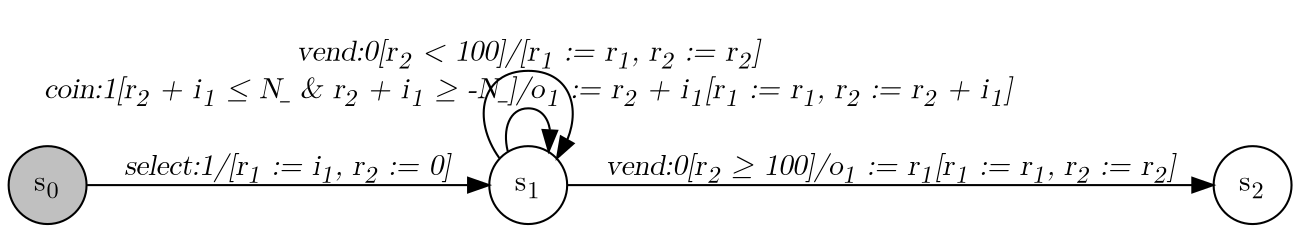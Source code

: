 digraph Drinks_Machine{
    graph [rankdir="LR", fontname="Latin Modern Math"];
    node [color="black", fillcolor="white", shape="circle", style="filled", fontname="Latin Modern Math"];
    edge [fontname="Latin Modern Math"];

    s0[fillcolor="gray", label=<s<sub>0</sub>>];
    s1[label=<s<sub>1</sub>>];
    s2[label=<s<sub>2</sub>>];

    s0->s1[label=<<i>select:1/&#91;r<sub>1</sub> := i<sub>1</sub>, r<sub>2</sub> := 0&#93;</i>>];
    s1->s1[label=<<i>coin:1&#91;r<sub>2</sub> + i<sub>1</sub> &le; N_ &amp; r<sub>2</sub> + i<sub>1</sub> &ge; -N_&#93;/o<sub>1</sub> := r<sub>2</sub> + i<sub>1</sub>&#91;r<sub>1</sub> := r<sub>1</sub>, r<sub>2</sub> := r<sub>2</sub> + i<sub>1</sub>&#93;</i>>];
    s1->s2[label=<<i>vend:0&#91;r<sub>2</sub> &ge; 100&#93;/o<sub>1</sub> := r<sub>1</sub>&#91;r<sub>1</sub> := r<sub>1</sub>, r<sub>2</sub> := r<sub>2</sub>&#93;</i>>];
    s1->s1[label=<<i>vend:0&#91;r<sub>2</sub> &lt; 100&#93;/&#91;r<sub>1</sub> := r<sub>1</sub>, r<sub>2</sub> := r<sub>2</sub>&#93;</i>>];
}

